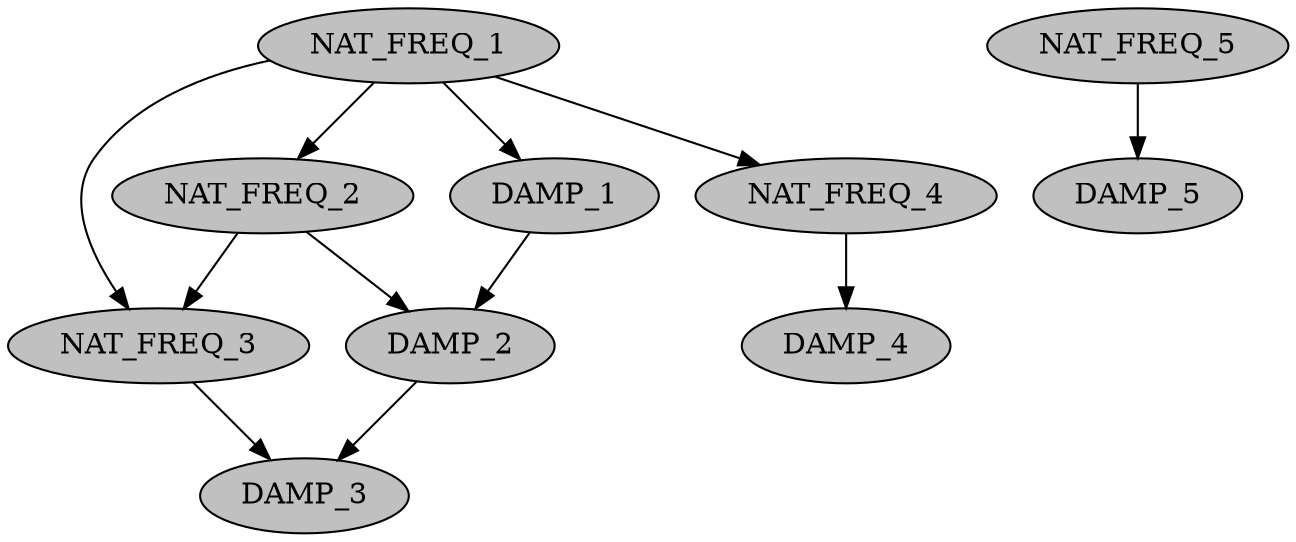 strict digraph "" {
	NAT_FREQ_1	[fillcolor=gray,
		style=filled];
	NAT_FREQ_2	[fillcolor=gray,
		style=filled];
	NAT_FREQ_1 -> NAT_FREQ_2;
	NAT_FREQ_3	[fillcolor=gray,
		style=filled];
	NAT_FREQ_1 -> NAT_FREQ_3;
	NAT_FREQ_4	[fillcolor=gray,
		style=filled];
	NAT_FREQ_1 -> NAT_FREQ_4;
	DAMP_1	[fillcolor=gray,
		style=filled];
	NAT_FREQ_1 -> DAMP_1;
	NAT_FREQ_2 -> NAT_FREQ_3;
	DAMP_2	[fillcolor=gray,
		style=filled];
	NAT_FREQ_2 -> DAMP_2;
	DAMP_3	[fillcolor=gray,
		style=filled];
	NAT_FREQ_3 -> DAMP_3;
	DAMP_4	[fillcolor=gray,
		style=filled];
	NAT_FREQ_4 -> DAMP_4;
	NAT_FREQ_5	[fillcolor=gray,
		style=filled];
	DAMP_5	[fillcolor=gray,
		style=filled];
	NAT_FREQ_5 -> DAMP_5;
	DAMP_1 -> DAMP_2;
	DAMP_2 -> DAMP_3;
}
